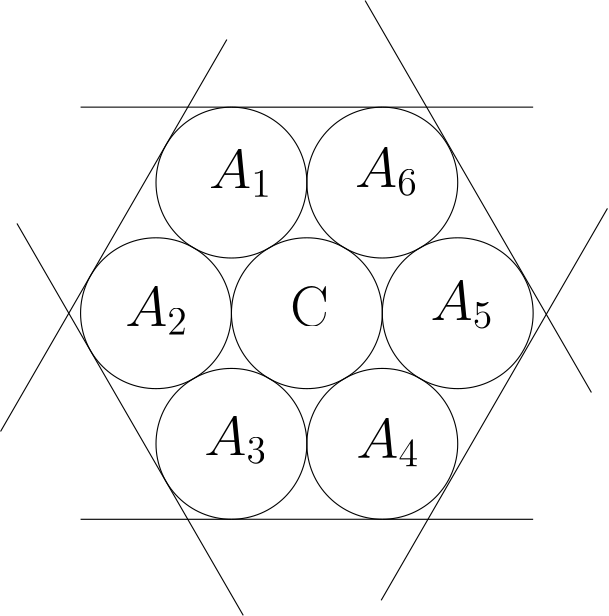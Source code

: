 <?xml version="1.0"?>
<!DOCTYPE ipe SYSTEM "ipe.dtd">
<ipe version="70107" creator="Ipe 7.1.8">
<info created="D:20160324171924" modified="D:20160324172116"/>
<ipestyle name="basic">
<symbol name="arrow/arc(spx)">
<path stroke="sym-stroke" fill="sym-stroke" pen="sym-pen">
0 0 m
-1 0.333 l
-1 -0.333 l
h
</path>
</symbol>
<symbol name="arrow/farc(spx)">
<path stroke="sym-stroke" fill="white" pen="sym-pen">
0 0 m
-1 0.333 l
-1 -0.333 l
h
</path>
</symbol>
<symbol name="arrow/ptarc(spx)">
<path stroke="sym-stroke" fill="sym-stroke" pen="sym-pen">
0 0 m
-1 0.333 l
-0.8 0 l
-1 -0.333 l
h
</path>
</symbol>
<symbol name="arrow/fptarc(spx)">
<path stroke="sym-stroke" fill="white" pen="sym-pen">
0 0 m
-1 0.333 l
-0.8 0 l
-1 -0.333 l
h
</path>
</symbol>
<symbol name="mark/circle(sx)" transformations="translations">
<path fill="sym-stroke">
0.6 0 0 0.6 0 0 e
0.4 0 0 0.4 0 0 e
</path>
</symbol>
<symbol name="mark/disk(sx)" transformations="translations">
<path fill="sym-stroke">
0.6 0 0 0.6 0 0 e
</path>
</symbol>
<symbol name="mark/fdisk(sfx)" transformations="translations">
<group>
<path fill="sym-fill">
0.5 0 0 0.5 0 0 e
</path>
<path fill="sym-stroke" fillrule="eofill">
0.6 0 0 0.6 0 0 e
0.4 0 0 0.4 0 0 e
</path>
</group>
</symbol>
<symbol name="mark/box(sx)" transformations="translations">
<path fill="sym-stroke" fillrule="eofill">
-0.6 -0.6 m
0.6 -0.6 l
0.6 0.6 l
-0.6 0.6 l
h
-0.4 -0.4 m
0.4 -0.4 l
0.4 0.4 l
-0.4 0.4 l
h
</path>
</symbol>
<symbol name="mark/square(sx)" transformations="translations">
<path fill="sym-stroke">
-0.6 -0.6 m
0.6 -0.6 l
0.6 0.6 l
-0.6 0.6 l
h
</path>
</symbol>
<symbol name="mark/fsquare(sfx)" transformations="translations">
<group>
<path fill="sym-fill">
-0.5 -0.5 m
0.5 -0.5 l
0.5 0.5 l
-0.5 0.5 l
h
</path>
<path fill="sym-stroke" fillrule="eofill">
-0.6 -0.6 m
0.6 -0.6 l
0.6 0.6 l
-0.6 0.6 l
h
-0.4 -0.4 m
0.4 -0.4 l
0.4 0.4 l
-0.4 0.4 l
h
</path>
</group>
</symbol>
<symbol name="mark/cross(sx)" transformations="translations">
<group>
<path fill="sym-stroke">
-0.43 -0.57 m
0.57 0.43 l
0.43 0.57 l
-0.57 -0.43 l
h
</path>
<path fill="sym-stroke">
-0.43 0.57 m
0.57 -0.43 l
0.43 -0.57 l
-0.57 0.43 l
h
</path>
</group>
</symbol>
<symbol name="arrow/fnormal(spx)">
<path stroke="sym-stroke" fill="white" pen="sym-pen">
0 0 m
-1 0.333 l
-1 -0.333 l
h
</path>
</symbol>
<symbol name="arrow/pointed(spx)">
<path stroke="sym-stroke" fill="sym-stroke" pen="sym-pen">
0 0 m
-1 0.333 l
-0.8 0 l
-1 -0.333 l
h
</path>
</symbol>
<symbol name="arrow/fpointed(spx)">
<path stroke="sym-stroke" fill="white" pen="sym-pen">
0 0 m
-1 0.333 l
-0.8 0 l
-1 -0.333 l
h
</path>
</symbol>
<symbol name="arrow/linear(spx)">
<path stroke="sym-stroke" pen="sym-pen">
-1 0.333 m
0 0 l
-1 -0.333 l
</path>
</symbol>
<symbol name="arrow/fdouble(spx)">
<path stroke="sym-stroke" fill="white" pen="sym-pen">
0 0 m
-1 0.333 l
-1 -0.333 l
h
-1 0 m
-2 0.333 l
-2 -0.333 l
h
</path>
</symbol>
<symbol name="arrow/double(spx)">
<path stroke="sym-stroke" fill="sym-stroke" pen="sym-pen">
0 0 m
-1 0.333 l
-1 -0.333 l
h
-1 0 m
-2 0.333 l
-2 -0.333 l
h
</path>
</symbol>
<pen name="heavier" value="0.8"/>
<pen name="fat" value="1.2"/>
<pen name="ultrafat" value="2"/>
<symbolsize name="large" value="5"/>
<symbolsize name="small" value="2"/>
<symbolsize name="tiny" value="1.1"/>
<arrowsize name="large" value="10"/>
<arrowsize name="small" value="5"/>
<arrowsize name="tiny" value="3"/>
<color name="red" value="1 0 0"/>
<color name="green" value="0 1 0"/>
<color name="blue" value="0 0 1"/>
<color name="yellow" value="1 1 0"/>
<color name="orange" value="1 0.647 0"/>
<color name="gold" value="1 0.843 0"/>
<color name="purple" value="0.627 0.125 0.941"/>
<color name="gray" value="0.745"/>
<color name="brown" value="0.647 0.165 0.165"/>
<color name="navy" value="0 0 0.502"/>
<color name="pink" value="1 0.753 0.796"/>
<color name="seagreen" value="0.18 0.545 0.341"/>
<color name="turquoise" value="0.251 0.878 0.816"/>
<color name="violet" value="0.933 0.51 0.933"/>
<color name="darkblue" value="0 0 0.545"/>
<color name="darkcyan" value="0 0.545 0.545"/>
<color name="darkgray" value="0.663"/>
<color name="darkgreen" value="0 0.392 0"/>
<color name="darkmagenta" value="0.545 0 0.545"/>
<color name="darkorange" value="1 0.549 0"/>
<color name="darkred" value="0.545 0 0"/>
<color name="lightblue" value="0.678 0.847 0.902"/>
<color name="lightcyan" value="0.878 1 1"/>
<color name="lightgray" value="0.827"/>
<color name="lightgreen" value="0.565 0.933 0.565"/>
<color name="lightyellow" value="1 1 0.878"/>
<dashstyle name="dashed" value="[4] 0"/>
<dashstyle name="dotted" value="[1 3] 0"/>
<dashstyle name="dash dotted" value="[4 2 1 2] 0"/>
<dashstyle name="dash dot dotted" value="[4 2 1 2 1 2] 0"/>
<textsize name="large" value="\large"/>
<textsize name="Large" value="\Large"/>
<textsize name="LARGE" value="\LARGE"/>
<textsize name="huge" value="\huge"/>
<textsize name="Huge" value="\Huge"/>
<textsize name="small" value="\small"/>
<textsize name="footnote" value="\footnotesize"/>
<textsize name="tiny" value="\tiny"/>
<textstyle name="center" begin="\begin{center}" end="\end{center}"/>
<textstyle name="itemize" begin="\begin{itemize}" end="\end{itemize}"/>
<textstyle name="item" begin="\begin{itemize}\item{}" end="\end{itemize}"/>
<gridsize name="4 pts" value="4"/>
<gridsize name="8 pts (~3 mm)" value="8"/>
<gridsize name="16 pts (~6 mm)" value="16"/>
<gridsize name="32 pts (~12 mm)" value="32"/>
<gridsize name="10 pts (~3.5 mm)" value="10"/>
<gridsize name="20 pts (~7 mm)" value="20"/>
<gridsize name="14 pts (~5 mm)" value="14"/>
<gridsize name="28 pts (~10 mm)" value="28"/>
<gridsize name="56 pts (~20 mm)" value="56"/>
<anglesize name="90 deg" value="90"/>
<anglesize name="60 deg" value="60"/>
<anglesize name="45 deg" value="45"/>
<anglesize name="30 deg" value="30"/>
<anglesize name="22.5 deg" value="22.5"/>
<tiling name="falling" angle="-60" step="4" width="1"/>
<tiling name="rising" angle="30" step="4" width="1"/>
</ipestyle>
<ipestyle name="bigpaper">
<layout paper="10000 6000" origin="0 0" frame="10000 6000"/>
<titlestyle pos="10 10" size="LARGE" color="title"  valign="baseline"/>
</ipestyle>
<page>
<layer name="alpha"/>
<view layers="alpha" active="alpha"/>
<path layer="alpha" matrix="1.69713 0 0 1.69713 -2587.57 -1830.88" stroke="black">
16 0 0 16 3648 2560 e
</path>
<path matrix="1.69713 0 0 1.69713 -2587.57 -1830.88" stroke="black">
16 0 0 16 3632 2587.71 e
</path>
<path matrix="1.69713 0 0 1.69713 -2587.57 -1830.88" stroke="black">
16 0 0 16 3616 2560 e
</path>
<path matrix="1.69713 0 0 1.69713 -2587.57 -1830.88" stroke="black">
16 0 0 16 3632 2532.29 e
</path>
<path matrix="1.69713 0 0 1.69713 -2587.57 -1830.88" stroke="black">
16 0 0 16 3664 2532.29 e
</path>
<path matrix="1.69713 0 0 1.69713 -2587.57 -1830.88" stroke="black">
16 0 0 16 3680 2560 e
</path>
<path matrix="1.69713 0 0 1.69713 -2587.57 -1830.88" stroke="black">
16 0 0 16 3664 2587.71 e
</path>
<path matrix="1.69713 0 0 1.69713 -2587.57 -1830.88" stroke="black">
3664 2603.71 m
3632 2603.71 l
</path>
<path matrix="1.69713 0 0 1.69713 -2587.57 -1830.88" stroke="black">
3664 2516.29 m
3632 2516.29 l
</path>
<path matrix="1.69713 0 0 1.69713 -2641.88 -1830.87" stroke="black">
3664 2603.71 m
3632 2603.71 l
</path>
<path matrix="1.69713 0 0 1.69713 -2533.26 -1830.87" stroke="black">
3664 2603.71 m
3632 2603.71 l
</path>
<path matrix="1.69713 0 0 1.69713 -2533.26 -1979.25" stroke="black">
3664 2603.71 m
3632 2603.71 l
</path>
<path matrix="1.69713 0 0 1.69713 -2641.88 -1979.25" stroke="black">
3664 2603.71 m
3632 2603.71 l
</path>
<path matrix="0.848563 -1.46975 1.46975 0.848563 -3253.95 5701.96" stroke="black">
3600 2516.29 m
3696 2516.29 l
</path>
<path matrix="0.848563 1.46975 -1.46975 0.848563 4136.78 -4955.13" stroke="black">
3600 2516.29 m
3696 2516.29 l
</path>
<path matrix="0.848563 1.46975 -1.46975 0.848563 4273.8 -5015.92" stroke="black">
3600 2516.29 m
3696 2516.29 l
</path>
<path matrix="0.848563 -1.46975 1.46975 0.848563 -3128.61 5782.2" stroke="black">
3600 2516.29 m
3696 2516.29 l
</path>
<text matrix="1.69713 0 0 1.69713 -2587.57 -1830.88" transformations="translations" pos="3627.24 2586.51" stroke="black" type="label" width="22.688" height="14.119" depth="3.1" valign="baseline" size="huge">$A_1$</text>
<text matrix="1.69713 0 0 1.69713 -2617.73 -1880.45" transformations="translations" pos="3627.24 2586.51" stroke="black" type="label" width="22.688" height="14.119" depth="3.1" valign="baseline" size="huge">$A_2$</text>
<text matrix="1.69713 0 0 1.69713 -2589.28 -1927" transformations="translations" pos="3627.24 2586.51" stroke="black" type="label" width="22.688" height="14.119" depth="3.1" valign="baseline" size="huge">$A_3$</text>
<text matrix="1.69713 0 0 1.69713 -2534.54 -1927.86" transformations="translations" pos="3627.24 2586.51" stroke="black" type="label" width="22.688" height="14.119" depth="3.1" valign="baseline" size="huge">$A_4$</text>
<text matrix="1.69713 0 0 1.69713 -2507.82 -1878.29" transformations="translations" pos="3627.24 2586.51" stroke="black" type="label" width="22.688" height="14.119" depth="3.1" valign="baseline" size="huge">$A_5$</text>
<text matrix="1.69713 0 0 1.69713 -2534.97 -1830.45" transformations="translations" pos="3627.24 2586.51" stroke="black" type="label" width="22.688" height="14.119" depth="3.1" valign="baseline" size="huge">$A_6$</text>
<text matrix="1.69713 0 0 1.69713 -2591.94 -1830.88" transformations="translations" pos="3647.05 2557.3" stroke="black" type="label" width="13.794" height="14.116" depth="0" valign="baseline" size="huge">C</text>
</page>
</ipe>
